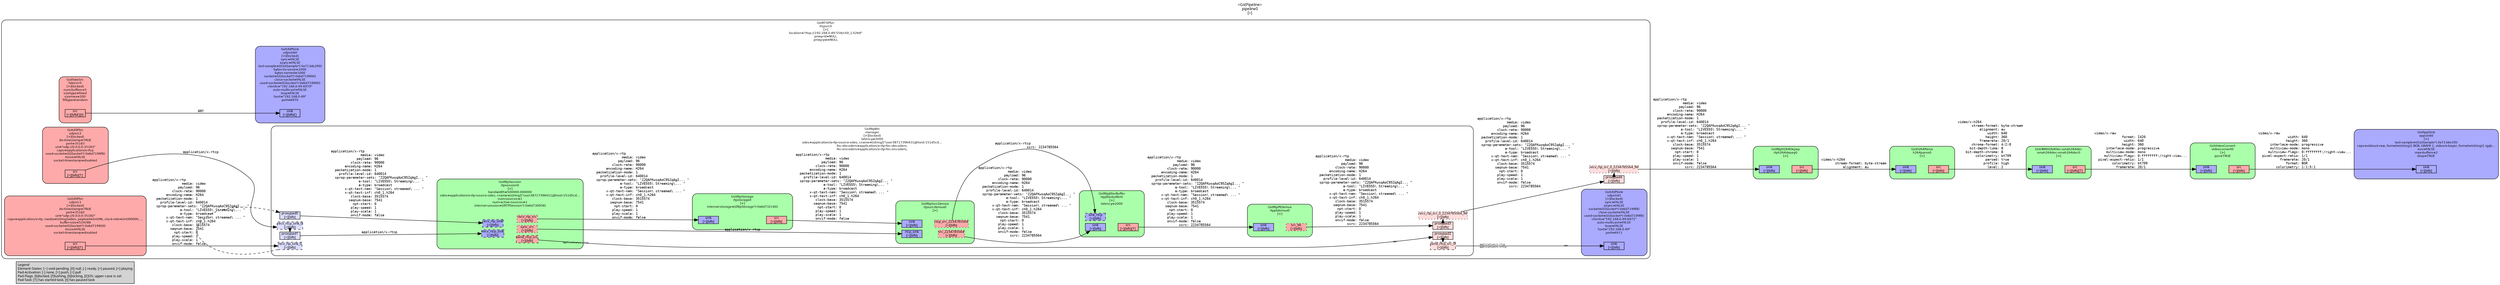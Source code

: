 digraph pipeline {
  rankdir=LR;
  fontname="sans";
  fontsize="10";
  labelloc=t;
  nodesep=.1;
  ranksep=.2;
  label="<GstPipeline>\npipeline0\n[>]";
  node [style="filled,rounded", shape=box, fontsize="9", fontname="sans", margin="0.0,0.0"];
  edge [labelfontsize="6", fontsize="9", fontname="monospace"];
  
  legend [
    pos="0,0!",
    margin="0.05,0.05",
    style="filled",
    label="Legend\lElement-States: [~] void-pending, [0] null, [-] ready, [=] paused, [>] playing\lPad-Activation: [-] none, [>] push, [<] pull\lPad-Flags: [b]locked, [f]lushing, [b]locking, [E]OS; upper-case is set\lPad-Task: [T] has started task, [t] has paused task\l",
  ];
  subgraph cluster_appsink0_0x713dcba0 {
    fontname="Bitstream Vera Sans";
    fontsize="8";
    style="filled,rounded";
    color=black;
    label="GstAppSink\nappsink0\n[>]\nlast-sample=((GstSample*) 0x713de1f0)\ncaps=video/x-raw, format=(string){ BGR, GRAY8 }; video/x-bayer, format=(string){ rggb…\neos=FALSE\nmax-buffers=2\ndrop=TRUE";
    subgraph cluster_appsink0_0x713dcba0_sink {
      label="";
      style="invis";
      appsink0_0x713dcba0_sink_0x713b8bf0 [color=black, fillcolor="#aaaaff", label="sink\n[>][bfb]", height="0.2", style="filled,solid"];
    }

    fillcolor="#aaaaff";
  }

  subgraph cluster_videoconvert0_0x713da258 {
    fontname="Bitstream Vera Sans";
    fontsize="8";
    style="filled,rounded";
    color=black;
    label="GstVideoConvert\nvideoconvert0\n[>]\nqos=TRUE";
    subgraph cluster_videoconvert0_0x713da258_sink {
      label="";
      style="invis";
      videoconvert0_0x713da258_sink_0x713b8940 [color=black, fillcolor="#aaaaff", label="sink\n[>][bfb]", height="0.2", style="filled,solid"];
    }

    subgraph cluster_videoconvert0_0x713da258_src {
      label="";
      style="invis";
      videoconvert0_0x713da258_src_0x713b8a98 [color=black, fillcolor="#ffaaaa", label="src\n[>][bfb]", height="0.2", style="filled,solid"];
    }

    videoconvert0_0x713da258_sink_0x713b8940 -> videoconvert0_0x713da258_src_0x713b8a98 [style="invis"];
    fillcolor="#aaffaa";
  }

  videoconvert0_0x713da258_src_0x713b8a98 -> appsink0_0x713dcba0_sink_0x713b8bf0 [label="video/x-raw\l               width: 640\l              height: 360\l      interlace-mode: progressive\l      multiview-mode: mono\l     multiview-flags: 0:ffffffff:/right-view...\l  pixel-aspect-ratio: 1/1\l           framerate: 20/1\l              format: BGR\l         colorimetry: 1:1:5:1\l"]
  subgraph cluster_omxh264dec_omxh264dec0_0x713ca5f8 {
    fontname="Bitstream Vera Sans";
    fontsize="8";
    style="filled,rounded";
    color=black;
    label="GstOMXH264Dec-omxh264dec\nomxh264dec-omxh264dec0\n[>]";
    subgraph cluster_omxh264dec_omxh264dec0_0x713ca5f8_sink {
      label="";
      style="invis";
      omxh264dec_omxh264dec0_0x713ca5f8_sink_0x713b8690 [color=black, fillcolor="#aaaaff", label="sink\n[>][bfb]", height="0.2", style="filled,solid"];
    }

    subgraph cluster_omxh264dec_omxh264dec0_0x713ca5f8_src {
      label="";
      style="invis";
      omxh264dec_omxh264dec0_0x713ca5f8_src_0x713b87e8 [color=black, fillcolor="#ffaaaa", label="src\n[>][bfb][T]", height="0.2", style="filled,solid"];
    }

    omxh264dec_omxh264dec0_0x713ca5f8_sink_0x713b8690 -> omxh264dec_omxh264dec0_0x713ca5f8_src_0x713b87e8 [style="invis"];
    fillcolor="#aaffaa";
  }

  omxh264dec_omxh264dec0_0x713ca5f8_src_0x713b87e8 -> videoconvert0_0x713da258_sink_0x713b8940 [label="video/x-raw\l              format: I420\l               width: 640\l              height: 360\l      interlace-mode: progressive\l      multiview-mode: mono\l     multiview-flags: 0:ffffffff:/right-view...\l  pixel-aspect-ratio: 1/1\l         colorimetry: bt709\l           framerate: 20/1\l"]
  subgraph cluster_h264parse0_0x713bc520 {
    fontname="Bitstream Vera Sans";
    fontsize="8";
    style="filled,rounded";
    color=black;
    label="GstH264Parse\nh264parse0\n[>]";
    subgraph cluster_h264parse0_0x713bc520_sink {
      label="";
      style="invis";
      h264parse0_0x713bc520_sink_0x713b83e0 [color=black, fillcolor="#aaaaff", label="sink\n[>][bfb]", height="0.2", style="filled,solid"];
    }

    subgraph cluster_h264parse0_0x713bc520_src {
      label="";
      style="invis";
      h264parse0_0x713bc520_src_0x713b8538 [color=black, fillcolor="#ffaaaa", label="src\n[>][bfb]", height="0.2", style="filled,solid"];
    }

    h264parse0_0x713bc520_sink_0x713b83e0 -> h264parse0_0x713bc520_src_0x713b8538 [style="invis"];
    fillcolor="#aaffaa";
  }

  h264parse0_0x713bc520_src_0x713b8538 -> omxh264dec_omxh264dec0_0x713ca5f8_sink_0x713b8690 [label="video/x-h264\l       stream-format: byte-stream\l           alignment: au\l               width: 640\l              height: 360\l           framerate: 20/1\l       chroma-format: 4:2:0\l      bit-depth-luma: 8\l    bit-depth-chroma: 8\l         colorimetry: bt709\l              parsed: true\l             profile: high\l               level: 2\l"]
  subgraph cluster_rtph264depay0_0x713b6088 {
    fontname="Bitstream Vera Sans";
    fontsize="8";
    style="filled,rounded";
    color=black;
    label="GstRtpH264Depay\nrtph264depay0\n[>]";
    subgraph cluster_rtph264depay0_0x713b6088_sink {
      label="";
      style="invis";
      rtph264depay0_0x713b6088_sink_0x713b8130 [color=black, fillcolor="#aaaaff", label="sink\n[>][bfb]", height="0.2", style="filled,solid"];
    }

    subgraph cluster_rtph264depay0_0x713b6088_src {
      label="";
      style="invis";
      rtph264depay0_0x713b6088_src_0x713b8288 [color=black, fillcolor="#ffaaaa", label="src\n[>][bfb]", height="0.2", style="filled,solid"];
    }

    rtph264depay0_0x713b6088_sink_0x713b8130 -> rtph264depay0_0x713b6088_src_0x713b8288 [style="invis"];
    fillcolor="#aaffaa";
  }

  rtph264depay0_0x713b6088_src_0x713b8288 -> h264parse0_0x713bc520_sink_0x713b83e0 [label="video/x-h264\l       stream-format: byte-stream\l           alignment: au\l"]
  subgraph cluster_rtspsrc0_0x713ca0a8 {
    fontname="Bitstream Vera Sans";
    fontsize="8";
    style="filled,rounded";
    color=black;
    label="GstRTSPSrc\nrtspsrc0\n[>]\nlocation=\"rtsp://192.168.0.49:554/ch0_1.h264\"\nproxy-id=NULL\nproxy-pw=NULL";
    subgraph cluster_rtspsrc0_0x713ca0a8_src {
      label="";
      style="invis";
      _proxypad4_0x6d738740 [color=black, fillcolor="#ffdddd", label="proxypad4\n[>][bfb]", height="0.2", style="filled,solid"];
    _proxypad4_0x6d738740 -> rtspsrc0_0x713ca0a8_recv_rtp_src_0_2234785564_96_0x6d737760 [style=dashed, minlen=0]
      rtspsrc0_0x713ca0a8_recv_rtp_src_0_2234785564_96_0x6d737760 [color=black, fillcolor="#ffdddd", label="recv_rtp_src_0_2234785564_96\n[>][bfb]", height="0.2", style="filled,dotted"];
    }

    fillcolor="#ffffff";
    subgraph cluster_udpsink1_0x6d73fbf0 {
      fontname="Bitstream Vera Sans";
      fontsize="8";
      style="filled,rounded";
      color=black;
      label="GstUDPSink\nudpsink1\n[>](locked)\nsync=FALSE\nasync=FALSE\nsocket=((GSocket*) 0x6d7199f8)\nclose-socket=FALSE\nused-socket=((GSocket*) 0x6d7199f8)\nclients=\"192.168.0.49:6971\"\nauto-multicast=FALSE\nloop=FALSE\nhost=\"192.168.0.49\"\nport=6971";
      subgraph cluster_udpsink1_0x6d73fbf0_sink {
        label="";
        style="invis";
        udpsink1_0x6d73fbf0_sink_0x6d73a388 [color=black, fillcolor="#aaaaff", label="sink\n[>][bfb]", height="0.2", style="filled,solid"];
      }

      fillcolor="#aaaaff";
    }

    subgraph cluster_fakesrc0_0x6d7400b8 {
      fontname="Bitstream Vera Sans";
      fontsize="8";
      style="filled,rounded";
      color=black;
      label="GstFakeSrc\nfakesrc0\n[>](locked)\nnum-buffers=5\nsizetype=fixed\nsizemax=200\nfilltype=random";
      subgraph cluster_fakesrc0_0x6d7400b8_src {
        label="";
        style="invis";
        fakesrc0_0x6d7400b8_src_0x6d73a230 [color=black, fillcolor="#ffaaaa", label="src\n[>][bfbE][t]", height="0.2", style="filled,solid"];
      }

      fillcolor="#ffaaaa";
    }

    fakesrc0_0x6d7400b8_src_0x6d73a230 -> udpsink0_0x6d73c208_sink_0x6d73a0d8 [label="ANY"]
    subgraph cluster_udpsink0_0x6d73c208 {
      fontname="Bitstream Vera Sans";
      fontsize="8";
      style="filled,rounded";
      color=black;
      label="GstUDPSink\nudpsink0\n[>](locked)\nsync=FALSE\nasync=FALSE\nlast-sample=((GstSample*) 0x713de290)\nbytes-to-serve=1000\nbytes-served=1000\nsocket=((GSocket*) 0x6d719900)\nclose-socket=FALSE\nused-socket=((GSocket*) 0x6d719900)\nclients=\"192.168.0.49:6970\"\nauto-multicast=FALSE\nloop=FALSE\nhost=\"192.168.0.49\"\nport=6970";
      subgraph cluster_udpsink0_0x6d73c208_sink {
        label="";
        style="invis";
        udpsink0_0x6d73c208_sink_0x6d73a0d8 [color=black, fillcolor="#aaaaff", label="sink\n[>][bfbE]", height="0.2", style="filled,solid"];
      }

      fillcolor="#aaaaff";
    }

    subgraph cluster_udpsrc2_0x6d7206c0 {
      fontname="Bitstream Vera Sans";
      fontsize="8";
      style="filled,rounded";
      color=black;
      label="GstUDPSrc\nudpsrc2\n[>](locked)\ndo-timestamp=TRUE\nport=35183\nuri=\"udp://0.0.0.0:35183\"\ncaps=application/x-rtcp\nused-socket=((GSocket*) 0x6d7199f8)\nreuse=FALSE\nsocket-timestamp=disabled";
      subgraph cluster_udpsrc2_0x6d7206c0_src {
        label="";
        style="invis";
        udpsrc2_0x6d7206c0_src_0x713dd4e0 [color=black, fillcolor="#ffaaaa", label="src\n[>][bfb][T]", height="0.2", style="filled,solid"];
      }

      fillcolor="#ffaaaa";
    }

    udpsrc2_0x6d7206c0_src_0x713dd4e0 -> manager_0x6d7280a0_recv_rtcp_sink_0_0x6d7371a0 [label="application/x-rtcp\l"]
    subgraph cluster_udpsrc1_0x6d7203f8 {
      fontname="Bitstream Vera Sans";
      fontsize="8";
      style="filled,rounded";
      color=black;
      label="GstUDPSrc\nudpsrc1\n[>](locked)\ndo-timestamp=TRUE\nport=35182\nuri=\"udp://0.0.0.0:35182\"\ncaps=application/x-rtp, media=(string)video, payload=(int)96, clock-rate=(int)90000, …\nbuffer-size=524288\nused-socket=((GSocket*) 0x6d719900)\nreuse=FALSE\nsocket-timestamp=disabled";
      subgraph cluster_udpsrc1_0x6d7203f8_src {
        label="";
        style="invis";
        udpsrc1_0x6d7203f8_src_0x713dd388 [color=black, fillcolor="#ffaaaa", label="src\n[>][bfb][T]", height="0.2", style="filled,solid"];
      }

      fillcolor="#ffaaaa";
    }

    udpsrc1_0x6d7203f8_src_0x713dd388 -> manager_0x6d7280a0_recv_rtp_sink_0_0x6d737030 [label="application/x-rtp\l               media: video\l             payload: 96\l          clock-rate: 90000\l       encoding-name: H264\l  packetization-mode: 1\l    profile-level-id: 640014\l  sprop-parameter-sets: \"Z2QAFKwsqAoC95ZqAgI... \"\l              a-tool: \"LIVE555\\ Streaming\\... \"\l              a-type: broadcast\l       x-qt-text-nam: \"Session\\ streamed\\ ... \"\l       x-qt-text-inf: ch0_1.h264\l          clock-base: 3515574\l         seqnum-base: 7541\l           npt-start: 0\l          play-speed: 1\l          play-scale: 1\l          onvif-mode: false\l"]
    subgraph cluster_manager_0x6d7280a0 {
      fontname="Bitstream Vera Sans";
      fontsize="8";
      style="filled,rounded";
      color=black;
      label="GstRtpBin\nmanager\n[>](locked)\nlatency=2000\nsdes=application/x-rtp-source-sdes, cname=(string)\\\"user3871739641\\\\@host-151d5cd…\nfec-decoders=application/x-rtp-fec-decoders;\nfec-encoders=application/x-rtp-fec-encoders;";
      subgraph cluster_manager_0x6d7280a0_sink {
        label="";
        style="invis";
        _proxypad0_0x6d738038 [color=black, fillcolor="#ddddff", label="proxypad0\n[>][bfb]", height="0.2", style="filled,solid"];
      manager_0x6d7280a0_recv_rtp_sink_0_0x6d737030 -> _proxypad0_0x6d738038 [style=dashed, minlen=0]
        manager_0x6d7280a0_recv_rtp_sink_0_0x6d737030 [color=black, fillcolor="#ddddff", label="recv_rtp_sink_0\n[>][bfb]", height="0.2", style="filled,dashed"];
        _proxypad1_0x6d7381a0 [color=black, fillcolor="#ddddff", label="proxypad1\n[>][bfb]", height="0.2", style="filled,solid"];
      manager_0x6d7280a0_recv_rtcp_sink_0_0x6d7371a0 -> _proxypad1_0x6d7381a0 [style=dashed, minlen=0]
        manager_0x6d7280a0_recv_rtcp_sink_0_0x6d7371a0 [color=black, fillcolor="#ddddff", label="recv_rtcp_sink_0\n[>][bfb]", height="0.2", style="filled,dashed"];
      }

      subgraph cluster_manager_0x6d7280a0_src {
        label="";
        style="invis";
        _proxypad2_0x6d738308 [color=black, fillcolor="#ffdddd", label="proxypad2\n[>][bfb]", height="0.2", style="filled,solid"];
      _proxypad2_0x6d738308 -> manager_0x6d7280a0_send_rtcp_src_0_0x6d737310 [style=dashed, minlen=0]
        manager_0x6d7280a0_send_rtcp_src_0_0x6d737310 [color=black, fillcolor="#ffdddd", label="send_rtcp_src_0\n[>][bfb]", height="0.2", style="filled,dashed"];
        _proxypad3_0x6d7385d8 [color=black, fillcolor="#ffdddd", label="proxypad3\n[>][bfb]", height="0.2", style="filled,solid"];
      _proxypad3_0x6d7385d8 -> manager_0x6d7280a0_recv_rtp_src_0_2234785564_96_0x6d7375f0 [style=dashed, minlen=0]
        manager_0x6d7280a0_recv_rtp_src_0_2234785564_96_0x6d7375f0 [color=black, fillcolor="#ffdddd", label="recv_rtp_src_0_2234785564_96\n[>][bfb]", height="0.2", style="filled,dotted"];
      }

      manager_0x6d7280a0_recv_rtp_sink_0_0x6d737030 -> manager_0x6d7280a0_send_rtcp_src_0_0x6d737310 [style="invis"];
      fillcolor="#ffffff";
      subgraph cluster_rtpptdemux0_0x72321000 {
        fontname="Bitstream Vera Sans";
        fontsize="8";
        style="filled,rounded";
        color=black;
        label="GstRtpPtDemux\nrtpptdemux0\n[>]";
        subgraph cluster_rtpptdemux0_0x72321000_sink {
          label="";
          style="invis";
          rtpptdemux0_0x72321000_sink_0x6d73ae48 [color=black, fillcolor="#aaaaff", label="sink\n[>][bfb]", height="0.2", style="filled,solid"];
        }

        subgraph cluster_rtpptdemux0_0x72321000_src {
          label="";
          style="invis";
          rtpptdemux0_0x72321000_src_96_0x723224a8 [color=black, fillcolor="#ffaaaa", label="src_96\n[>][bfb]", height="0.2", style="filled,dotted"];
        }

        rtpptdemux0_0x72321000_sink_0x6d73ae48 -> rtpptdemux0_0x72321000_src_96_0x723224a8 [style="invis"];
        fillcolor="#aaffaa";
      }

      rtpptdemux0_0x72321000_src_96_0x723224a8 -> _proxypad3_0x6d7385d8 [label="application/x-rtp\l               media: video\l             payload: 96\l          clock-rate: 90000\l       encoding-name: H264\l  packetization-mode: 1\l    profile-level-id: 640014\l  sprop-parameter-sets: \"Z2QAFKwsqAoC95ZqAgI... \"\l              a-tool: \"LIVE555\\ Streaming\\... \"\l              a-type: broadcast\l       x-qt-text-nam: \"Session\\ streamed\\ ... \"\l       x-qt-text-inf: ch0_1.h264\l          clock-base: 3515574\l         seqnum-base: 7541\l           npt-start: 0\l          play-speed: 1\l          play-scale: 1\l          onvif-mode: false\l                ssrc: 2234785564\l"]
      subgraph cluster_rtpjitterbuffer0_0x7231c2e0 {
        fontname="Bitstream Vera Sans";
        fontsize="8";
        style="filled,rounded";
        color=black;
        label="GstRtpJitterBuffer\nrtpjitterbuffer0\n[>]\nlatency=2000";
        subgraph cluster_rtpjitterbuffer0_0x7231c2e0_sink {
          label="";
          style="invis";
          rtpjitterbuffer0_0x7231c2e0_sink_0x6d73acf0 [color=black, fillcolor="#aaaaff", label="sink\n[>][bfb]", height="0.2", style="filled,solid"];
          rtpjitterbuffer0_0x7231c2e0_sink_rtcp_0x723220a0 [color=black, fillcolor="#aaaaff", label="sink_rtcp\n[>][bfb]", height="0.2", style="filled,dashed"];
        }

        subgraph cluster_rtpjitterbuffer0_0x7231c2e0_src {
          label="";
          style="invis";
          rtpjitterbuffer0_0x7231c2e0_src_0x6d73ab98 [color=black, fillcolor="#ffaaaa", label="src\n[>][bfb][T]", height="0.2", style="filled,solid"];
        }

        rtpjitterbuffer0_0x7231c2e0_sink_0x6d73acf0 -> rtpjitterbuffer0_0x7231c2e0_src_0x6d73ab98 [style="invis"];
        fillcolor="#aaffaa";
      }

      rtpjitterbuffer0_0x7231c2e0_src_0x6d73ab98 -> rtpptdemux0_0x72321000_sink_0x6d73ae48 [label="application/x-rtp\l               media: video\l             payload: 96\l          clock-rate: 90000\l       encoding-name: H264\l  packetization-mode: 1\l    profile-level-id: 640014\l  sprop-parameter-sets: \"Z2QAFKwsqAoC95ZqAgI... \"\l              a-tool: \"LIVE555\\ Streaming\\... \"\l              a-type: broadcast\l       x-qt-text-nam: \"Session\\ streamed\\ ... \"\l       x-qt-text-inf: ch0_1.h264\l          clock-base: 3515574\l         seqnum-base: 7541\l           npt-start: 0\l          play-speed: 1\l          play-scale: 1\l          onvif-mode: false\l                ssrc: 2234785564\l"]
      subgraph cluster_rtpstorage0_0x6d734800 {
        fontname="Bitstream Vera Sans";
        fontsize="8";
        style="filled,rounded";
        color=black;
        label="GstRtpStorage\nrtpstorage0\n[>]\ninternal-storage=((RtpStorage*) 0x6d732140)";
        subgraph cluster_rtpstorage0_0x6d734800_sink {
          label="";
          style="invis";
          rtpstorage0_0x6d734800_sink_0x713dd8e8 [color=black, fillcolor="#aaaaff", label="sink\n[>][bfb]", height="0.2", style="filled,solid"];
        }

        subgraph cluster_rtpstorage0_0x6d734800_src {
          label="";
          style="invis";
          rtpstorage0_0x6d734800_src_0x713dd790 [color=black, fillcolor="#ffaaaa", label="src\n[>][bfb]", height="0.2", style="filled,solid"];
        }

        rtpstorage0_0x6d734800_sink_0x713dd8e8 -> rtpstorage0_0x6d734800_src_0x713dd790 [style="invis"];
        fillcolor="#aaffaa";
      }

      rtpstorage0_0x6d734800_src_0x713dd790 -> rtpssrcdemux0_0x6d733020_sink_0x713dd638 [label="application/x-rtp\l               media: video\l             payload: 96\l          clock-rate: 90000\l       encoding-name: H264\l  packetization-mode: 1\l    profile-level-id: 640014\l  sprop-parameter-sets: \"Z2QAFKwsqAoC95ZqAgI... \"\l              a-tool: \"LIVE555\\ Streaming\\... \"\l              a-type: broadcast\l       x-qt-text-nam: \"Session\\ streamed\\ ... \"\l       x-qt-text-inf: ch0_1.h264\l          clock-base: 3515574\l         seqnum-base: 7541\l           npt-start: 0\l          play-speed: 1\l          play-scale: 1\l          onvif-mode: false\l"]
      subgraph cluster_rtpssrcdemux0_0x6d733020 {
        fontname="Bitstream Vera Sans";
        fontsize="8";
        style="filled,rounded";
        color=black;
        label="GstRtpSsrcDemux\nrtpssrcdemux0\n[>]";
        subgraph cluster_rtpssrcdemux0_0x6d733020_sink {
          label="";
          style="invis";
          rtpssrcdemux0_0x6d733020_sink_0x713dd638 [color=black, fillcolor="#aaaaff", label="sink\n[>][bfb]", height="0.2", style="filled,solid"];
          rtpssrcdemux0_0x6d733020_rtcp_sink_0x713dd230 [color=black, fillcolor="#aaaaff", label="rtcp_sink\n[>][bfb]", height="0.2", style="filled,solid"];
        }

        subgraph cluster_rtpssrcdemux0_0x6d733020_src {
          label="";
          style="invis";
          rtpssrcdemux0_0x6d733020_src_2234785564_0x6d73a8e8 [color=black, fillcolor="#ffaaaa", label="src_2234785564\n[>][bfb]", height="0.2", style="filled,dotted"];
          rtpssrcdemux0_0x6d733020_rtcp_src_2234785564_0x6d73aa40 [color=black, fillcolor="#ffaaaa", label="rtcp_src_2234785564\n[>][bfb]", height="0.2", style="filled,dotted"];
        }

        rtpssrcdemux0_0x6d733020_sink_0x713dd638 -> rtpssrcdemux0_0x6d733020_src_2234785564_0x6d73a8e8 [style="invis"];
        fillcolor="#aaffaa";
      }

      rtpssrcdemux0_0x6d733020_src_2234785564_0x6d73a8e8 -> rtpjitterbuffer0_0x7231c2e0_sink_0x6d73acf0 [label="application/x-rtp\l               media: video\l             payload: 96\l          clock-rate: 90000\l       encoding-name: H264\l  packetization-mode: 1\l    profile-level-id: 640014\l  sprop-parameter-sets: \"Z2QAFKwsqAoC95ZqAgI... \"\l              a-tool: \"LIVE555\\ Streaming\\... \"\l              a-type: broadcast\l       x-qt-text-nam: \"Session\\ streamed\\ ... \"\l       x-qt-text-inf: ch0_1.h264\l          clock-base: 3515574\l         seqnum-base: 7541\l           npt-start: 0\l          play-speed: 1\l          play-scale: 1\l          onvif-mode: false\l                ssrc: 2234785564\l"]
      rtpssrcdemux0_0x6d733020_rtcp_src_2234785564_0x6d73aa40 -> rtpjitterbuffer0_0x7231c2e0_sink_rtcp_0x723220a0 [label="application/x-rtcp\l                ssrc: 2234785564\l"]
      subgraph cluster_rtpsession0_0x6d72e150 {
        fontname="Bitstream Vera Sans";
        fontsize="8";
        style="filled,rounded";
        color=black;
        label="GstRtpSession\nrtpsession0\n[>]\nbandwidth=500000.000000\nsdes=application/x-rtp-source-sdes, cname=(string)\\\"user3871739641\\\\@host-151d5cd…\nnum-sources=1\nnum-active-sources=1\ninternal-session=((RTPSession*) 0x6d730058)";
        subgraph cluster_rtpsession0_0x6d72e150_sink {
          label="";
          style="invis";
          rtpsession0_0x6d72e150_recv_rtp_sink_0x713dda40 [color=black, fillcolor="#aaaaff", label="recv_rtp_sink\n[>][bfb]", height="0.2", style="filled,dashed"];
          rtpsession0_0x6d72e150_recv_rtcp_sink_0x713ddcf0 [color=black, fillcolor="#aaaaff", label="recv_rtcp_sink\n[>][bfb]", height="0.2", style="filled,dashed"];
        }

        subgraph cluster_rtpsession0_0x6d72e150_src {
          label="";
          style="invis";
          rtpsession0_0x6d72e150_recv_rtp_src_0x713ddb98 [color=black, fillcolor="#ffaaaa", label="recv_rtp_src\n[>][bfb]", height="0.2", style="filled,dotted"];
          rtpsession0_0x6d72e150_sync_src_0x713dde48 [color=black, fillcolor="#ffaaaa", label="sync_src\n[>][bfb]", height="0.2", style="filled,dotted"];
          rtpsession0_0x6d72e150_send_rtcp_src_0x6d73a4e0 [color=black, fillcolor="#ffaaaa", label="send_rtcp_src\n[>][bfb]", height="0.2", style="filled,dashed"];
        }

        rtpsession0_0x6d72e150_recv_rtp_sink_0x713dda40 -> rtpsession0_0x6d72e150_recv_rtp_src_0x713ddb98 [style="invis"];
        fillcolor="#aaffaa";
      }

      _proxypad0_0x6d738038 -> rtpsession0_0x6d72e150_recv_rtp_sink_0x713dda40 [label="application/x-rtp\l               media: video\l             payload: 96\l          clock-rate: 90000\l       encoding-name: H264\l  packetization-mode: 1\l    profile-level-id: 640014\l  sprop-parameter-sets: \"Z2QAFKwsqAoC95ZqAgI... \"\l              a-tool: \"LIVE555\\ Streaming\\... \"\l              a-type: broadcast\l       x-qt-text-nam: \"Session\\ streamed\\ ... \"\l       x-qt-text-inf: ch0_1.h264\l          clock-base: 3515574\l         seqnum-base: 7541\l           npt-start: 0\l          play-speed: 1\l          play-scale: 1\l          onvif-mode: false\l"]
      rtpsession0_0x6d72e150_recv_rtp_src_0x713ddb98 -> rtpstorage0_0x6d734800_sink_0x713dd8e8 [label="application/x-rtp\l               media: video\l             payload: 96\l          clock-rate: 90000\l       encoding-name: H264\l  packetization-mode: 1\l    profile-level-id: 640014\l  sprop-parameter-sets: \"Z2QAFKwsqAoC95ZqAgI... \"\l              a-tool: \"LIVE555\\ Streaming\\... \"\l              a-type: broadcast\l       x-qt-text-nam: \"Session\\ streamed\\ ... \"\l       x-qt-text-inf: ch0_1.h264\l          clock-base: 3515574\l         seqnum-base: 7541\l           npt-start: 0\l          play-speed: 1\l          play-scale: 1\l          onvif-mode: false\l"]
      _proxypad1_0x6d7381a0 -> rtpsession0_0x6d72e150_recv_rtcp_sink_0x713ddcf0 [label="application/x-rtcp\l"]
      rtpsession0_0x6d72e150_sync_src_0x713dde48 -> rtpssrcdemux0_0x6d733020_rtcp_sink_0x713dd230 [label="application/x-rtcp\l"]
      rtpsession0_0x6d72e150_send_rtcp_src_0x6d73a4e0 -> _proxypad2_0x6d738308 [labeldistance="10", labelangle="0", label="                                                  ", taillabel="application/x-rtcp\l", headlabel="ANY"]
    }

    manager_0x6d7280a0_send_rtcp_src_0_0x6d737310 -> udpsink1_0x6d73fbf0_sink_0x6d73a388 [labeldistance="10", labelangle="0", label="                                                  ", taillabel="application/x-rtcp\lapplication/x-srtcp\l", headlabel="ANY"]
    manager_0x6d7280a0_recv_rtp_src_0_2234785564_96_0x6d7375f0 -> _proxypad4_0x6d738740 [label="application/x-rtp\l               media: video\l             payload: 96\l          clock-rate: 90000\l       encoding-name: H264\l  packetization-mode: 1\l    profile-level-id: 640014\l  sprop-parameter-sets: \"Z2QAFKwsqAoC95ZqAgI... \"\l              a-tool: \"LIVE555\\ Streaming\\... \"\l              a-type: broadcast\l       x-qt-text-nam: \"Session\\ streamed\\ ... \"\l       x-qt-text-inf: ch0_1.h264\l          clock-base: 3515574\l         seqnum-base: 7541\l           npt-start: 0\l          play-speed: 1\l          play-scale: 1\l          onvif-mode: false\l                ssrc: 2234785564\l"]
  }

  rtspsrc0_0x713ca0a8_recv_rtp_src_0_2234785564_96_0x6d737760 -> rtph264depay0_0x713b6088_sink_0x713b8130 [label="application/x-rtp\l               media: video\l             payload: 96\l          clock-rate: 90000\l       encoding-name: H264\l  packetization-mode: 1\l    profile-level-id: 640014\l  sprop-parameter-sets: \"Z2QAFKwsqAoC95ZqAgI... \"\l              a-tool: \"LIVE555\\ Streaming\\... \"\l              a-type: broadcast\l       x-qt-text-nam: \"Session\\ streamed\\ ... \"\l       x-qt-text-inf: ch0_1.h264\l          clock-base: 3515574\l         seqnum-base: 7541\l           npt-start: 0\l          play-speed: 1\l          play-scale: 1\l          onvif-mode: false\l                ssrc: 2234785564\l"]
}
